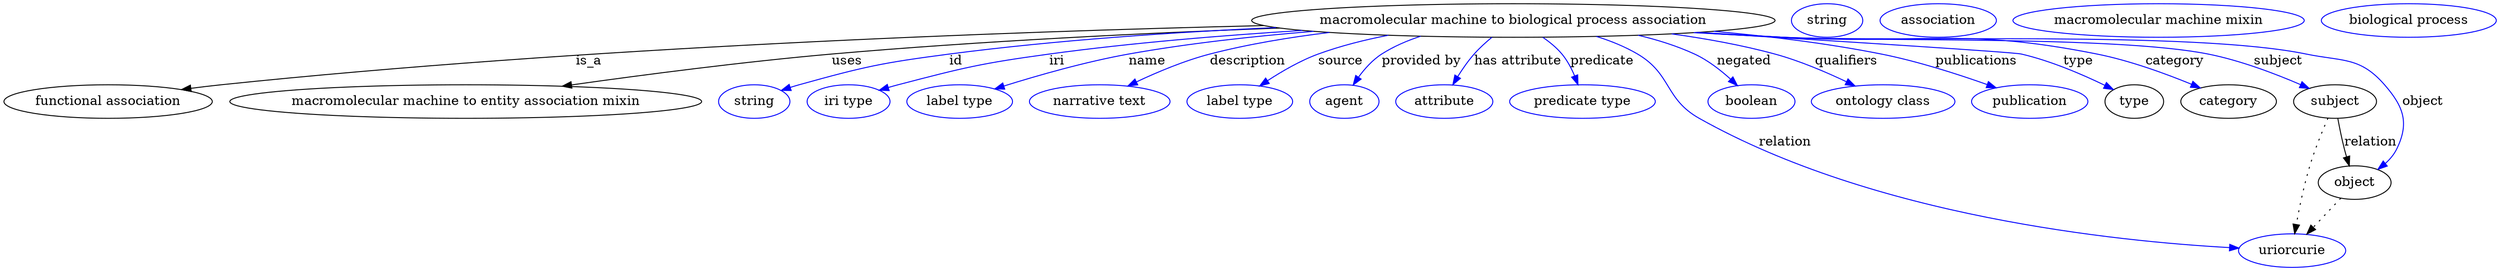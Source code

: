 digraph {
	graph [bb="0,0,2158.5,283"];
	node [label="\N"];
	"macromolecular machine to biological process association"	 [height=0.5,
		label="macromolecular machine to biological process association",
		pos="1306.7,265",
		width=6.0661];
	"functional association"	 [height=0.5,
		pos="87.742,178",
		width=2.4373];
	"macromolecular machine to biological process association" -> "functional association"	 [label=is_a,
		lp="502.74,221.5",
		pos="e,150.47,190.59 1093.6,261.01 867.27,254.65 499.42,238.23 184.74,196 176.84,194.94 168.6,193.67 160.41,192.3"];
	"macromolecular machine to entity association mixin"	 [height=0.5,
		pos="391.74,178",
		width=5.5065];
	"macromolecular machine to biological process association" -> "macromolecular machine to entity association mixin"	 [label=uses,
		lp="722.74,221.5",
		pos="e,478.42,194.22 1106.3,257.81 990.47,252.42 842.12,243.43 710.74,229 635.73,220.76 551.45,207.09 488.36,195.98"];
	id	 [color=blue,
		height=0.5,
		label=string,
		pos="638.74,178",
		width=0.84854];
	"macromolecular machine to biological process association" -> id	 [color=blue,
		label=id,
		lp="823.24,221.5",
		pos="e,662.56,189.6 1107.9,257.56 1018.8,252.38 912.6,243.66 817.74,229 754.99,219.3 738.85,216.45 678.74,196 676.49,195.23 674.19,194.39 \
671.9,193.49",
		style=solid];
	iri	 [color=blue,
		height=0.5,
		label="iri type",
		pos="723.74,178",
		width=1.011];
	"macromolecular machine to biological process association" -> iri	 [color=blue,
		label=iri,
		lp="912.24,221.5",
		pos="e,751.75,189.65 1127.9,254.65 1058.2,249.13 977.98,240.94 905.74,229 844.38,218.86 829.06,214.71 769.74,196 766.98,195.13 764.15,\
194.18 761.31,193.18",
		style=solid];
	name	 [color=blue,
		height=0.5,
		label="label type",
		pos="823.74,178",
		width=1.2638];
	"macromolecular machine to biological process association" -> name	 [color=blue,
		label=name,
		lp="988.24,221.5",
		pos="e,855.13,191.03 1134.8,253.84 1082.4,248.47 1024.8,240.57 972.74,229 935.33,220.69 894.22,206.19 864.68,194.77",
		style=solid];
	description	 [color=blue,
		height=0.5,
		label="narrative text",
		pos="944.74,178",
		width=1.6068];
	"macromolecular machine to biological process association" -> description	 [color=blue,
		label=description,
		lp="1075.2,221.5",
		pos="e,970.45,194.16 1151.1,252.34 1115.6,247.06 1078.5,239.59 1044.7,229 1021.9,221.83 997.94,209.79 979.2,199.21",
		style=solid];
	source	 [color=blue,
		height=0.5,
		label="label type",
		pos="1065.7,178",
		width=1.2638];
	"macromolecular machine to biological process association" -> source	 [color=blue,
		label=source,
		lp="1151.7,221.5",
		pos="e,1083.4,194.69 1195.6,249.39 1174.5,244.35 1153,237.72 1133.7,229 1118.4,222.09 1103.3,211.25 1091.2,201.34",
		style=solid];
	"provided by"	 [color=blue,
		height=0.5,
		label=agent,
		pos="1158.7,178",
		width=0.83048];
	"macromolecular machine to biological process association" -> "provided by"	 [color=blue,
		label="provided by",
		lp="1217.7,221.5",
		pos="e,1163.8,195.91 1231.9,248.06 1211.5,242.32 1192.8,235.67 1184.7,229 1177.3,222.82 1171.8,213.96 1167.7,205.36",
		style=solid];
	"has attribute"	 [color=blue,
		height=0.5,
		label=attribute,
		pos="1246.7,178",
		width=1.1193];
	"macromolecular machine to biological process association" -> "has attribute"	 [color=blue,
		label="has attribute",
		lp="1295.2,221.5",
		pos="e,1249.3,196.14 1278.5,246.77 1272.3,241.65 1266.2,235.65 1261.7,229 1257.2,222.18 1254,213.94 1251.7,206.09",
		style=solid];
	predicate	 [color=blue,
		height=0.5,
		label="predicate type",
		pos="1365.7,178",
		width=1.679];
	"macromolecular machine to biological process association" -> predicate	 [color=blue,
		label=predicate,
		lp="1365.7,221.5",
		pos="e,1353.7,195.71 1319,246.97 1327.3,234.64 1338.5,218.1 1347.9,204.3",
		style=solid];
	relation	 [color=blue,
		height=0.5,
		label=uriorcurie,
		pos="2003.7,18",
		width=1.2638];
	"macromolecular machine to biological process association" -> relation	 [color=blue,
		label=relation,
		lp="1560.7,134.5",
		pos="e,1959.4,22.405 1357.3,247.34 1369.9,242.14 1383.1,235.95 1394.7,229 1414.5,217.17 1417.5,211.27 1434.7,196 1452.2,180.59 1452.4,\
171.35 1472.7,160 1631.8,71.052 1849.1,35.787 1949.2,23.613",
		style=solid];
	negated	 [color=blue,
		height=0.5,
		label=boolean,
		pos="1519.7,178",
		width=1.0652];
	"macromolecular machine to biological process association" -> negated	 [color=blue,
		label=negated,
		lp="1509.2,221.5",
		pos="e,1506.6,195.21 1415.8,249.28 1433.8,244.28 1451.8,237.68 1467.7,229 1479.7,222.49 1490.8,212.42 1499.7,202.94",
		style=solid];
	qualifiers	 [color=blue,
		height=0.5,
		label="ontology class",
		pos="1637.7,178",
		width=1.7151];
	"macromolecular machine to biological process association" -> qualifiers	 [color=blue,
		label=qualifiers,
		lp="1596.7,221.5",
		pos="e,1610.7,194.22 1440.9,250.74 1472.2,245.53 1505,238.48 1534.7,229 1558.1,221.58 1582.7,209.57 1602,199.07",
		style=solid];
	publications	 [color=blue,
		height=0.5,
		label=publication,
		pos="1767.7,178",
		width=1.3902];
	"macromolecular machine to biological process association" -> publications	 [color=blue,
		label=publications,
		lp="1708.2,221.5",
		pos="e,1735.9,191.95 1475.3,253.53 1524.6,248.17 1578.2,240.35 1626.7,229 1661.2,220.95 1698.8,207.06 1726.5,195.81",
		style=solid];
	type	 [height=0.5,
		pos="1862.7,178",
		width=0.75];
	"macromolecular machine to biological process association" -> type	 [color=blue,
		label=type,
		lp="1801.7,221.5",
		pos="e,1842,189.76 1463.5,252.42 1588.1,242.38 1742.2,229.84 1745.7,229 1776.8,221.58 1810,206.35 1833,194.45",
		style=solid];
	category	 [height=0.5,
		pos="1948.7,178",
		width=1.1374];
	"macromolecular machine to biological process association" -> category	 [color=blue,
		label=category,
		lp="1890.2,221.5",
		pos="e,1921.4,191.51 1462.4,252.33 1486.3,250.48 1510.7,248.65 1533.7,247 1659.9,238 1694.2,256.26 1817.7,229 1850.7,221.72 1886.3,207.42 \
1912,195.81",
		style=solid];
	subject	 [height=0.5,
		pos="2043.7,178",
		width=0.99297];
	"macromolecular machine to biological process association" -> subject	 [color=blue,
		label=subject,
		lp="1983.2,221.5",
		pos="e,2018.5,191.19 1460.2,252.15 1484.8,250.29 1510,248.5 1533.7,247 1619,241.62 1834.3,247.29 1917.7,229 1949.9,221.95 1984.4,207.45 \
2009.2,195.7",
		style=solid];
	object	 [height=0.5,
		pos="2063.7,91",
		width=0.9027];
	"macromolecular machine to biological process association" -> object	 [color=blue,
		label=object,
		lp="2123.7,178",
		pos="e,2083.9,105.27 1459,252.06 1484,250.19 1509.6,248.42 1533.7,247 1638.7,240.84 1903.9,250.96 2006.7,229 2045.2,220.8 2063.3,225.96 \
2088.7,196 2108.9,172.26 2112.9,155.68 2100.7,127 2098.5,121.74 2095.1,116.86 2091.2,112.51",
		style=solid];
	association_type	 [color=blue,
		height=0.5,
		label=string,
		pos="1573.7,265",
		width=0.84854];
	association_category	 [color=blue,
		height=0.5,
		label=association,
		pos="1672.7,265",
		width=1.3902];
	subject -> relation	 [pos="e,2007.1,36.239 2037.8,159.97 2033.3,146.12 2027.2,126.47 2022.7,109 2017.4,88.088 2012.4,64.188 2008.9,46.13",
		style=dotted];
	subject -> object	 [label=relation,
		lp="2075.7,134.5",
		pos="e,2059.6,109 2047.9,159.97 2050.6,148.08 2054.3,132.25 2057.4,118.76"];
	"functional association_subject"	 [color=blue,
		height=0.5,
		label="macromolecular machine mixin",
		pos="1865.7,265",
		width=3.4664];
	object -> relation	 [pos="e,2017.9,35.261 2050.1,74.435 2042.5,65.207 2032.9,53.528 2024.4,43.191",
		style=dotted];
	"macromolecular machine to biological process association_object"	 [color=blue,
		height=0.5,
		label="biological process",
		pos="2083.7,265",
		width=2.0762];
}
